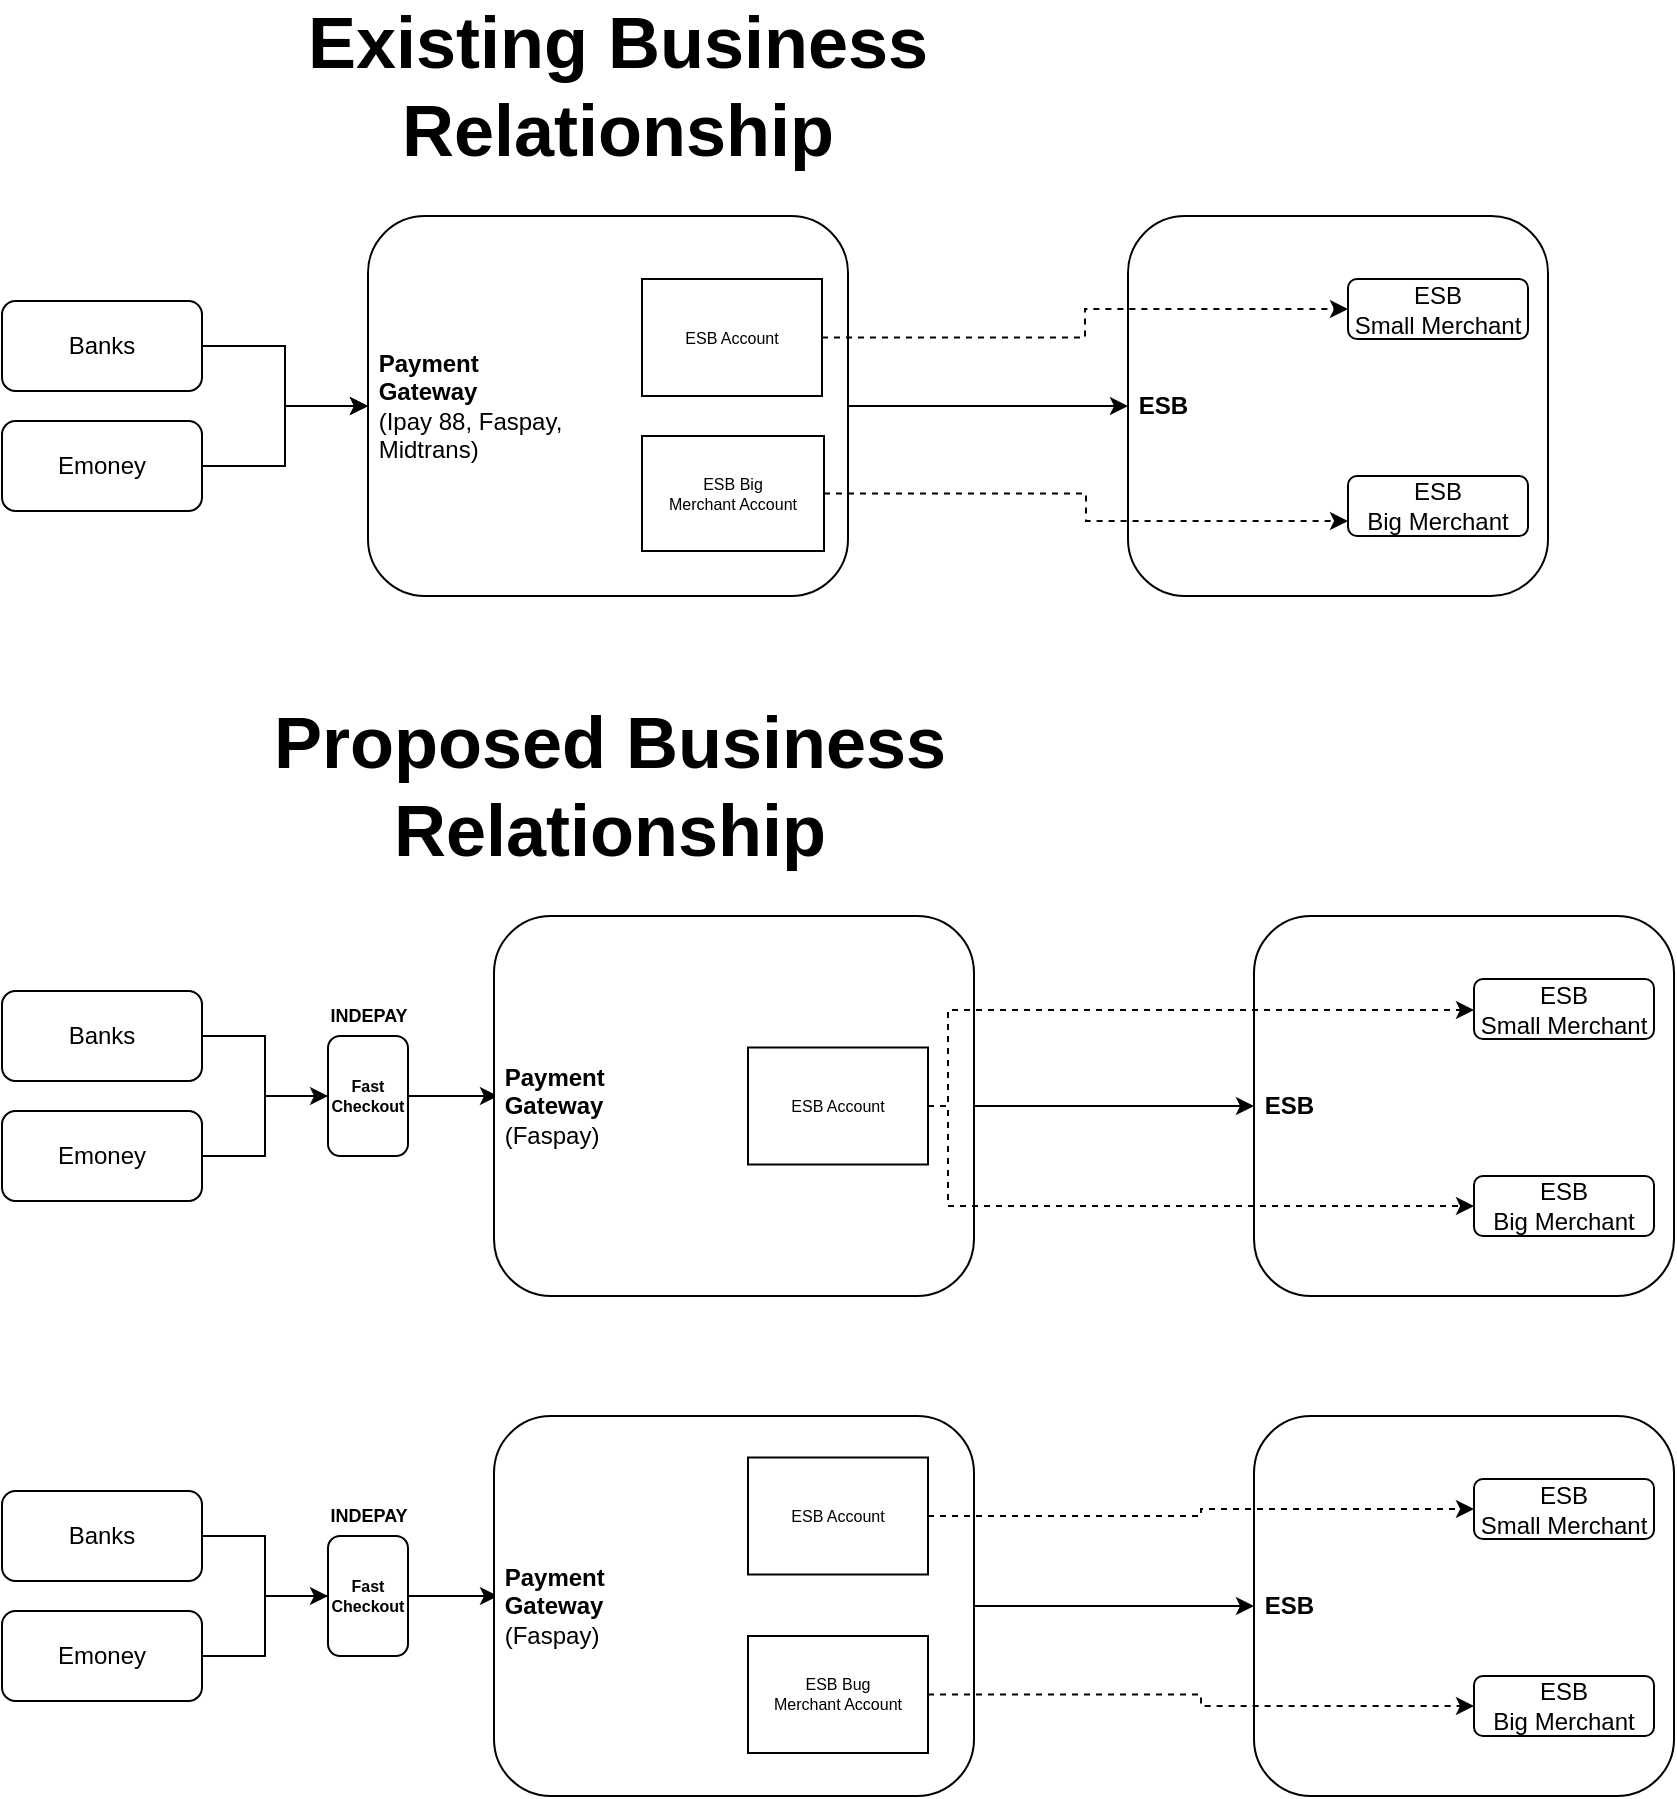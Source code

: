<mxfile version="16.6.5" type="github">
  <diagram id="QpHCLaUq6RoqsA1fP30t" name="Page-1">
    <mxGraphModel dx="1043" dy="613" grid="1" gridSize="10" guides="1" tooltips="1" connect="1" arrows="1" fold="1" page="1" pageScale="1" pageWidth="850" pageHeight="1100" math="0" shadow="0">
      <root>
        <mxCell id="0" />
        <mxCell id="1" parent="0" />
        <mxCell id="2sVnB2PPkFa4KDsbbvt0-8" style="edgeStyle=orthogonalEdgeStyle;rounded=0;orthogonalLoop=1;jettySize=auto;html=1;exitX=1;exitY=0.5;exitDx=0;exitDy=0;entryX=0;entryY=0.5;entryDx=0;entryDy=0;" edge="1" parent="1" source="2sVnB2PPkFa4KDsbbvt0-1" target="2sVnB2PPkFa4KDsbbvt0-2">
          <mxGeometry relative="1" as="geometry" />
        </mxCell>
        <mxCell id="2sVnB2PPkFa4KDsbbvt0-1" value="Banks" style="rounded=1;whiteSpace=wrap;html=1;" vertex="1" parent="1">
          <mxGeometry x="37" y="172.5" width="100" height="45" as="geometry" />
        </mxCell>
        <mxCell id="2sVnB2PPkFa4KDsbbvt0-99" style="edgeStyle=orthogonalEdgeStyle;rounded=0;orthogonalLoop=1;jettySize=auto;html=1;exitX=1;exitY=0.5;exitDx=0;exitDy=0;entryX=0;entryY=0.5;entryDx=0;entryDy=0;fontSize=9;" edge="1" parent="1" source="2sVnB2PPkFa4KDsbbvt0-2" target="2sVnB2PPkFa4KDsbbvt0-3">
          <mxGeometry relative="1" as="geometry" />
        </mxCell>
        <mxCell id="2sVnB2PPkFa4KDsbbvt0-2" value="&lt;span style=&quot;font-weight: bold ; white-space: pre&quot;&gt;	&lt;/span&gt;&lt;b&gt;Payment&lt;/b&gt;&lt;br&gt;&lt;span style=&quot;font-weight: bold ; white-space: pre&quot;&gt;	&lt;/span&gt;&lt;b&gt;Gateway&lt;/b&gt;&lt;br&gt;&lt;div&gt;&lt;span style=&quot;white-space: pre&quot;&gt;	&lt;/span&gt;&lt;span&gt;(Ipay 88, Faspay,&lt;/span&gt;&lt;/div&gt;&lt;div&gt;&lt;span&gt;&lt;span style=&quot;white-space: pre&quot;&gt;	&lt;/span&gt;Midtrans)&lt;/span&gt;&lt;/div&gt;" style="rounded=1;whiteSpace=wrap;html=1;align=left;" vertex="1" parent="1">
          <mxGeometry x="220" y="130" width="240" height="190" as="geometry" />
        </mxCell>
        <mxCell id="2sVnB2PPkFa4KDsbbvt0-3" value="&lt;b&gt;&lt;span style=&quot;white-space: pre&quot;&gt;	&lt;/span&gt;ESB&lt;/b&gt;" style="rounded=1;whiteSpace=wrap;html=1;align=left;" vertex="1" parent="1">
          <mxGeometry x="600" y="130" width="210" height="190" as="geometry" />
        </mxCell>
        <mxCell id="2sVnB2PPkFa4KDsbbvt0-4" value="ESB&lt;br&gt;Small Merchant" style="rounded=1;whiteSpace=wrap;html=1;" vertex="1" parent="1">
          <mxGeometry x="710" y="161.5" width="90" height="30" as="geometry" />
        </mxCell>
        <mxCell id="2sVnB2PPkFa4KDsbbvt0-5" value="ESB&lt;br&gt;Big Merchant" style="rounded=1;whiteSpace=wrap;html=1;" vertex="1" parent="1">
          <mxGeometry x="710" y="260" width="90" height="30" as="geometry" />
        </mxCell>
        <mxCell id="2sVnB2PPkFa4KDsbbvt0-9" style="edgeStyle=orthogonalEdgeStyle;rounded=0;orthogonalLoop=1;jettySize=auto;html=1;exitX=1;exitY=0.5;exitDx=0;exitDy=0;entryX=0;entryY=0.5;entryDx=0;entryDy=0;" edge="1" parent="1" source="2sVnB2PPkFa4KDsbbvt0-6" target="2sVnB2PPkFa4KDsbbvt0-2">
          <mxGeometry relative="1" as="geometry" />
        </mxCell>
        <mxCell id="2sVnB2PPkFa4KDsbbvt0-6" value="Emoney" style="rounded=1;whiteSpace=wrap;html=1;" vertex="1" parent="1">
          <mxGeometry x="37" y="232.5" width="100" height="45" as="geometry" />
        </mxCell>
        <mxCell id="2sVnB2PPkFa4KDsbbvt0-100" style="edgeStyle=orthogonalEdgeStyle;rounded=0;orthogonalLoop=1;jettySize=auto;html=1;exitX=1;exitY=0.5;exitDx=0;exitDy=0;fontSize=9;dashed=1;" edge="1" parent="1" source="2sVnB2PPkFa4KDsbbvt0-14" target="2sVnB2PPkFa4KDsbbvt0-4">
          <mxGeometry relative="1" as="geometry" />
        </mxCell>
        <mxCell id="2sVnB2PPkFa4KDsbbvt0-14" value="ESB Account" style="rounded=0;whiteSpace=wrap;html=1;fontSize=8;" vertex="1" parent="1">
          <mxGeometry x="357" y="161.5" width="90" height="58.5" as="geometry" />
        </mxCell>
        <mxCell id="2sVnB2PPkFa4KDsbbvt0-101" style="edgeStyle=orthogonalEdgeStyle;rounded=0;orthogonalLoop=1;jettySize=auto;html=1;exitX=1;exitY=0.5;exitDx=0;exitDy=0;entryX=0;entryY=0.75;entryDx=0;entryDy=0;fontSize=9;dashed=1;" edge="1" parent="1" source="2sVnB2PPkFa4KDsbbvt0-15" target="2sVnB2PPkFa4KDsbbvt0-5">
          <mxGeometry relative="1" as="geometry" />
        </mxCell>
        <mxCell id="2sVnB2PPkFa4KDsbbvt0-15" value="ESB Big&lt;br&gt;Merchant Account" style="rounded=0;whiteSpace=wrap;html=1;fontSize=8;" vertex="1" parent="1">
          <mxGeometry x="357" y="240" width="91" height="57.5" as="geometry" />
        </mxCell>
        <mxCell id="2sVnB2PPkFa4KDsbbvt0-19" value="Existing Business Relationship" style="text;html=1;strokeColor=none;fillColor=none;align=center;verticalAlign=middle;whiteSpace=wrap;rounded=0;fontSize=36;fontStyle=1" vertex="1" parent="1">
          <mxGeometry x="180" y="50" width="330" height="30" as="geometry" />
        </mxCell>
        <mxCell id="2sVnB2PPkFa4KDsbbvt0-20" value="Proposed Business Relationship" style="text;html=1;strokeColor=none;fillColor=none;align=center;verticalAlign=middle;whiteSpace=wrap;rounded=0;fontSize=36;fontStyle=1" vertex="1" parent="1">
          <mxGeometry x="150" y="400" width="382" height="30" as="geometry" />
        </mxCell>
        <mxCell id="2sVnB2PPkFa4KDsbbvt0-21" style="edgeStyle=orthogonalEdgeStyle;rounded=0;orthogonalLoop=1;jettySize=auto;html=1;exitX=1;exitY=0.5;exitDx=0;exitDy=0;entryX=0;entryY=0.5;entryDx=0;entryDy=0;" edge="1" parent="1" source="2sVnB2PPkFa4KDsbbvt0-22" target="2sVnB2PPkFa4KDsbbvt0-37">
          <mxGeometry relative="1" as="geometry">
            <mxPoint x="227" y="570" as="targetPoint" />
          </mxGeometry>
        </mxCell>
        <mxCell id="2sVnB2PPkFa4KDsbbvt0-22" value="Banks" style="rounded=1;whiteSpace=wrap;html=1;" vertex="1" parent="1">
          <mxGeometry x="37" y="517.5" width="100" height="45" as="geometry" />
        </mxCell>
        <mxCell id="2sVnB2PPkFa4KDsbbvt0-28" style="edgeStyle=orthogonalEdgeStyle;rounded=0;orthogonalLoop=1;jettySize=auto;html=1;exitX=1;exitY=0.5;exitDx=0;exitDy=0;entryX=0;entryY=0.5;entryDx=0;entryDy=0;startArrow=none;" edge="1" parent="1" source="2sVnB2PPkFa4KDsbbvt0-37">
          <mxGeometry relative="1" as="geometry">
            <mxPoint x="227" y="570" as="targetPoint" />
          </mxGeometry>
        </mxCell>
        <mxCell id="2sVnB2PPkFa4KDsbbvt0-29" value="Emoney" style="rounded=1;whiteSpace=wrap;html=1;" vertex="1" parent="1">
          <mxGeometry x="37" y="577.5" width="100" height="45" as="geometry" />
        </mxCell>
        <mxCell id="2sVnB2PPkFa4KDsbbvt0-39" style="edgeStyle=orthogonalEdgeStyle;rounded=0;orthogonalLoop=1;jettySize=auto;html=1;exitX=1;exitY=0.5;exitDx=0;exitDy=0;entryX=0;entryY=0.5;entryDx=0;entryDy=0;fontSize=8;" edge="1" parent="1" source="2sVnB2PPkFa4KDsbbvt0-37">
          <mxGeometry relative="1" as="geometry">
            <mxPoint x="285.0" y="570" as="targetPoint" />
          </mxGeometry>
        </mxCell>
        <mxCell id="2sVnB2PPkFa4KDsbbvt0-37" value="Fast&lt;br&gt;Checkout" style="rounded=1;whiteSpace=wrap;html=1;fontSize=8;fontStyle=1" vertex="1" parent="1">
          <mxGeometry x="200" y="540" width="40" height="60" as="geometry" />
        </mxCell>
        <mxCell id="2sVnB2PPkFa4KDsbbvt0-38" value="" style="edgeStyle=orthogonalEdgeStyle;rounded=0;orthogonalLoop=1;jettySize=auto;html=1;exitX=1;exitY=0.5;exitDx=0;exitDy=0;entryX=0;entryY=0.5;entryDx=0;entryDy=0;endArrow=none;" edge="1" parent="1" source="2sVnB2PPkFa4KDsbbvt0-29" target="2sVnB2PPkFa4KDsbbvt0-37">
          <mxGeometry relative="1" as="geometry">
            <mxPoint x="137" y="587.5" as="sourcePoint" />
            <mxPoint x="227" y="570" as="targetPoint" />
          </mxGeometry>
        </mxCell>
        <mxCell id="2sVnB2PPkFa4KDsbbvt0-59" value="&lt;font style=&quot;font-size: 9px;&quot;&gt;INDEPAY&lt;/font&gt;" style="text;html=1;strokeColor=none;fillColor=none;align=center;verticalAlign=middle;whiteSpace=wrap;rounded=0;fontSize=9;fontStyle=1" vertex="1" parent="1">
          <mxGeometry x="197.5" y="520" width="45" height="20" as="geometry" />
        </mxCell>
        <mxCell id="2sVnB2PPkFa4KDsbbvt0-102" style="edgeStyle=orthogonalEdgeStyle;rounded=0;orthogonalLoop=1;jettySize=auto;html=1;exitX=1;exitY=0.5;exitDx=0;exitDy=0;entryX=0;entryY=0.5;entryDx=0;entryDy=0;fontSize=9;" edge="1" parent="1" source="2sVnB2PPkFa4KDsbbvt0-103" target="2sVnB2PPkFa4KDsbbvt0-104">
          <mxGeometry relative="1" as="geometry" />
        </mxCell>
        <mxCell id="2sVnB2PPkFa4KDsbbvt0-103" value="&lt;span style=&quot;font-weight: bold ; white-space: pre&quot;&gt;	&lt;/span&gt;&lt;b&gt;Payment&lt;/b&gt;&lt;br&gt;&lt;span style=&quot;font-weight: bold ; white-space: pre&quot;&gt;	&lt;/span&gt;&lt;b&gt;Gateway&lt;/b&gt;&lt;br&gt;&lt;div&gt;&lt;span style=&quot;white-space: pre&quot;&gt;	&lt;/span&gt;&lt;span&gt;(Faspay&lt;/span&gt;&lt;span&gt;)&lt;/span&gt;&lt;/div&gt;" style="rounded=1;whiteSpace=wrap;html=1;align=left;" vertex="1" parent="1">
          <mxGeometry x="283" y="480" width="240" height="190" as="geometry" />
        </mxCell>
        <mxCell id="2sVnB2PPkFa4KDsbbvt0-104" value="&lt;b&gt;&lt;span style=&quot;white-space: pre&quot;&gt;	&lt;/span&gt;ESB&lt;/b&gt;" style="rounded=1;whiteSpace=wrap;html=1;align=left;" vertex="1" parent="1">
          <mxGeometry x="663" y="480" width="210" height="190" as="geometry" />
        </mxCell>
        <mxCell id="2sVnB2PPkFa4KDsbbvt0-105" value="ESB&lt;br&gt;Small Merchant" style="rounded=1;whiteSpace=wrap;html=1;" vertex="1" parent="1">
          <mxGeometry x="773" y="511.5" width="90" height="30" as="geometry" />
        </mxCell>
        <mxCell id="2sVnB2PPkFa4KDsbbvt0-106" value="ESB&lt;br&gt;Big Merchant" style="rounded=1;whiteSpace=wrap;html=1;" vertex="1" parent="1">
          <mxGeometry x="773" y="610" width="90" height="30" as="geometry" />
        </mxCell>
        <mxCell id="2sVnB2PPkFa4KDsbbvt0-107" style="edgeStyle=orthogonalEdgeStyle;rounded=0;orthogonalLoop=1;jettySize=auto;html=1;exitX=1;exitY=0.5;exitDx=0;exitDy=0;fontSize=9;dashed=1;" edge="1" parent="1" source="2sVnB2PPkFa4KDsbbvt0-108" target="2sVnB2PPkFa4KDsbbvt0-105">
          <mxGeometry relative="1" as="geometry">
            <Array as="points">
              <mxPoint x="510" y="575" />
              <mxPoint x="510" y="527" />
            </Array>
          </mxGeometry>
        </mxCell>
        <mxCell id="2sVnB2PPkFa4KDsbbvt0-111" style="edgeStyle=orthogonalEdgeStyle;rounded=0;orthogonalLoop=1;jettySize=auto;html=1;exitX=1;exitY=0.5;exitDx=0;exitDy=0;entryX=0;entryY=0.5;entryDx=0;entryDy=0;dashed=1;fontSize=9;" edge="1" parent="1" source="2sVnB2PPkFa4KDsbbvt0-108" target="2sVnB2PPkFa4KDsbbvt0-106">
          <mxGeometry relative="1" as="geometry">
            <Array as="points">
              <mxPoint x="510" y="575" />
              <mxPoint x="510" y="625" />
            </Array>
          </mxGeometry>
        </mxCell>
        <mxCell id="2sVnB2PPkFa4KDsbbvt0-108" value="ESB Account" style="rounded=0;whiteSpace=wrap;html=1;fontSize=8;" vertex="1" parent="1">
          <mxGeometry x="410" y="545.75" width="90" height="58.5" as="geometry" />
        </mxCell>
        <mxCell id="2sVnB2PPkFa4KDsbbvt0-112" style="edgeStyle=orthogonalEdgeStyle;rounded=0;orthogonalLoop=1;jettySize=auto;html=1;exitX=1;exitY=0.5;exitDx=0;exitDy=0;entryX=0;entryY=0.5;entryDx=0;entryDy=0;" edge="1" parent="1" source="2sVnB2PPkFa4KDsbbvt0-113" target="2sVnB2PPkFa4KDsbbvt0-117">
          <mxGeometry relative="1" as="geometry">
            <mxPoint x="227" y="820" as="targetPoint" />
          </mxGeometry>
        </mxCell>
        <mxCell id="2sVnB2PPkFa4KDsbbvt0-113" value="Banks" style="rounded=1;whiteSpace=wrap;html=1;" vertex="1" parent="1">
          <mxGeometry x="37" y="767.5" width="100" height="45" as="geometry" />
        </mxCell>
        <mxCell id="2sVnB2PPkFa4KDsbbvt0-114" style="edgeStyle=orthogonalEdgeStyle;rounded=0;orthogonalLoop=1;jettySize=auto;html=1;exitX=1;exitY=0.5;exitDx=0;exitDy=0;entryX=0;entryY=0.5;entryDx=0;entryDy=0;startArrow=none;" edge="1" parent="1" source="2sVnB2PPkFa4KDsbbvt0-117">
          <mxGeometry relative="1" as="geometry">
            <mxPoint x="227" y="820" as="targetPoint" />
          </mxGeometry>
        </mxCell>
        <mxCell id="2sVnB2PPkFa4KDsbbvt0-115" value="Emoney" style="rounded=1;whiteSpace=wrap;html=1;" vertex="1" parent="1">
          <mxGeometry x="37" y="827.5" width="100" height="45" as="geometry" />
        </mxCell>
        <mxCell id="2sVnB2PPkFa4KDsbbvt0-116" style="edgeStyle=orthogonalEdgeStyle;rounded=0;orthogonalLoop=1;jettySize=auto;html=1;exitX=1;exitY=0.5;exitDx=0;exitDy=0;entryX=0;entryY=0.5;entryDx=0;entryDy=0;fontSize=8;" edge="1" parent="1" source="2sVnB2PPkFa4KDsbbvt0-117">
          <mxGeometry relative="1" as="geometry">
            <mxPoint x="285.0" y="820" as="targetPoint" />
          </mxGeometry>
        </mxCell>
        <mxCell id="2sVnB2PPkFa4KDsbbvt0-117" value="Fast&lt;br&gt;Checkout" style="rounded=1;whiteSpace=wrap;html=1;fontSize=8;fontStyle=1" vertex="1" parent="1">
          <mxGeometry x="200" y="790" width="40" height="60" as="geometry" />
        </mxCell>
        <mxCell id="2sVnB2PPkFa4KDsbbvt0-118" value="" style="edgeStyle=orthogonalEdgeStyle;rounded=0;orthogonalLoop=1;jettySize=auto;html=1;exitX=1;exitY=0.5;exitDx=0;exitDy=0;entryX=0;entryY=0.5;entryDx=0;entryDy=0;endArrow=none;" edge="1" parent="1" source="2sVnB2PPkFa4KDsbbvt0-115" target="2sVnB2PPkFa4KDsbbvt0-117">
          <mxGeometry relative="1" as="geometry">
            <mxPoint x="137" y="837.5" as="sourcePoint" />
            <mxPoint x="227" y="820" as="targetPoint" />
          </mxGeometry>
        </mxCell>
        <mxCell id="2sVnB2PPkFa4KDsbbvt0-119" value="&lt;font style=&quot;font-size: 9px;&quot;&gt;INDEPAY&lt;/font&gt;" style="text;html=1;strokeColor=none;fillColor=none;align=center;verticalAlign=middle;whiteSpace=wrap;rounded=0;fontSize=9;fontStyle=1" vertex="1" parent="1">
          <mxGeometry x="197.5" y="770" width="45" height="20" as="geometry" />
        </mxCell>
        <mxCell id="2sVnB2PPkFa4KDsbbvt0-120" style="edgeStyle=orthogonalEdgeStyle;rounded=0;orthogonalLoop=1;jettySize=auto;html=1;exitX=1;exitY=0.5;exitDx=0;exitDy=0;entryX=0;entryY=0.5;entryDx=0;entryDy=0;fontSize=9;" edge="1" parent="1" source="2sVnB2PPkFa4KDsbbvt0-121" target="2sVnB2PPkFa4KDsbbvt0-122">
          <mxGeometry relative="1" as="geometry" />
        </mxCell>
        <mxCell id="2sVnB2PPkFa4KDsbbvt0-121" value="&lt;span style=&quot;font-weight: bold ; white-space: pre&quot;&gt;	&lt;/span&gt;&lt;b&gt;Payment&lt;/b&gt;&lt;br&gt;&lt;span style=&quot;font-weight: bold ; white-space: pre&quot;&gt;	&lt;/span&gt;&lt;b&gt;Gateway&lt;/b&gt;&lt;br&gt;&lt;div&gt;&lt;span style=&quot;white-space: pre&quot;&gt;	&lt;/span&gt;&lt;span&gt;(Faspay&lt;/span&gt;&lt;span&gt;)&lt;/span&gt;&lt;/div&gt;" style="rounded=1;whiteSpace=wrap;html=1;align=left;" vertex="1" parent="1">
          <mxGeometry x="283" y="730" width="240" height="190" as="geometry" />
        </mxCell>
        <mxCell id="2sVnB2PPkFa4KDsbbvt0-122" value="&lt;b&gt;&lt;span style=&quot;white-space: pre&quot;&gt;	&lt;/span&gt;ESB&lt;/b&gt;" style="rounded=1;whiteSpace=wrap;html=1;align=left;" vertex="1" parent="1">
          <mxGeometry x="663" y="730" width="210" height="190" as="geometry" />
        </mxCell>
        <mxCell id="2sVnB2PPkFa4KDsbbvt0-123" value="ESB&lt;br&gt;Small Merchant" style="rounded=1;whiteSpace=wrap;html=1;" vertex="1" parent="1">
          <mxGeometry x="773" y="761.5" width="90" height="30" as="geometry" />
        </mxCell>
        <mxCell id="2sVnB2PPkFa4KDsbbvt0-124" value="ESB&lt;br&gt;Big Merchant" style="rounded=1;whiteSpace=wrap;html=1;" vertex="1" parent="1">
          <mxGeometry x="773" y="860" width="90" height="30" as="geometry" />
        </mxCell>
        <mxCell id="2sVnB2PPkFa4KDsbbvt0-130" style="edgeStyle=orthogonalEdgeStyle;rounded=0;orthogonalLoop=1;jettySize=auto;html=1;exitX=1;exitY=0.5;exitDx=0;exitDy=0;dashed=1;fontSize=9;" edge="1" parent="1" source="2sVnB2PPkFa4KDsbbvt0-127" target="2sVnB2PPkFa4KDsbbvt0-123">
          <mxGeometry relative="1" as="geometry" />
        </mxCell>
        <mxCell id="2sVnB2PPkFa4KDsbbvt0-127" value="ESB Account" style="rounded=0;whiteSpace=wrap;html=1;fontSize=8;" vertex="1" parent="1">
          <mxGeometry x="410" y="750.75" width="90" height="58.5" as="geometry" />
        </mxCell>
        <mxCell id="2sVnB2PPkFa4KDsbbvt0-129" style="edgeStyle=orthogonalEdgeStyle;rounded=0;orthogonalLoop=1;jettySize=auto;html=1;exitX=1;exitY=0.5;exitDx=0;exitDy=0;entryX=0;entryY=0.5;entryDx=0;entryDy=0;dashed=1;fontSize=9;" edge="1" parent="1" source="2sVnB2PPkFa4KDsbbvt0-128" target="2sVnB2PPkFa4KDsbbvt0-124">
          <mxGeometry relative="1" as="geometry" />
        </mxCell>
        <mxCell id="2sVnB2PPkFa4KDsbbvt0-128" value="ESB Bug&lt;br&gt;Merchant Account" style="rounded=0;whiteSpace=wrap;html=1;fontSize=8;" vertex="1" parent="1">
          <mxGeometry x="410" y="840" width="90" height="58.5" as="geometry" />
        </mxCell>
      </root>
    </mxGraphModel>
  </diagram>
</mxfile>

